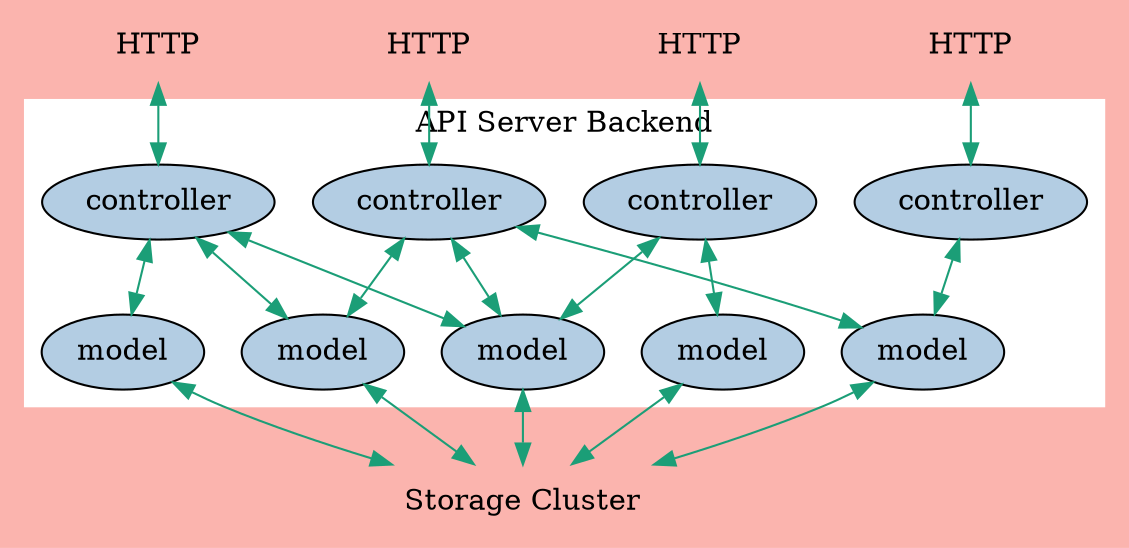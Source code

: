 digraph G {

  edge[color="/dark23/1", fontcolor="/dark23/1", dir=both ]
  bgcolor="/pastel14/1"

  {
     bgcolor=white
     node[label="HTTP",shape=plaintext]

     h1;h2;h3;h4
  }

  Riak [shape=plaintext,label="Storage Cluster"]

  subgraph cluster_backend {
     label="API Server Backend"
     style=filled
     color=white
     node[style=filled, fillcolor="/pastel14/2"]
    {
      node[label="controller"]
      c1;c2;c3;c4
    }
    {
      node[label="model"]
      m1;m2;m3;m4;m5
    }

    c1 -> m1
    c1 -> m5
    c1 -> m2
    c2 -> m2
    c2 -> m1
    c2 -> m4
    c3 -> m3
    c3 -> m2
    c4 -> m4
    
  }

  h1 -> c1
  h2 -> c2
  h3 -> c3
  h4 -> c4

  {m1;m2;m3;m4;m5} -> Riak

}